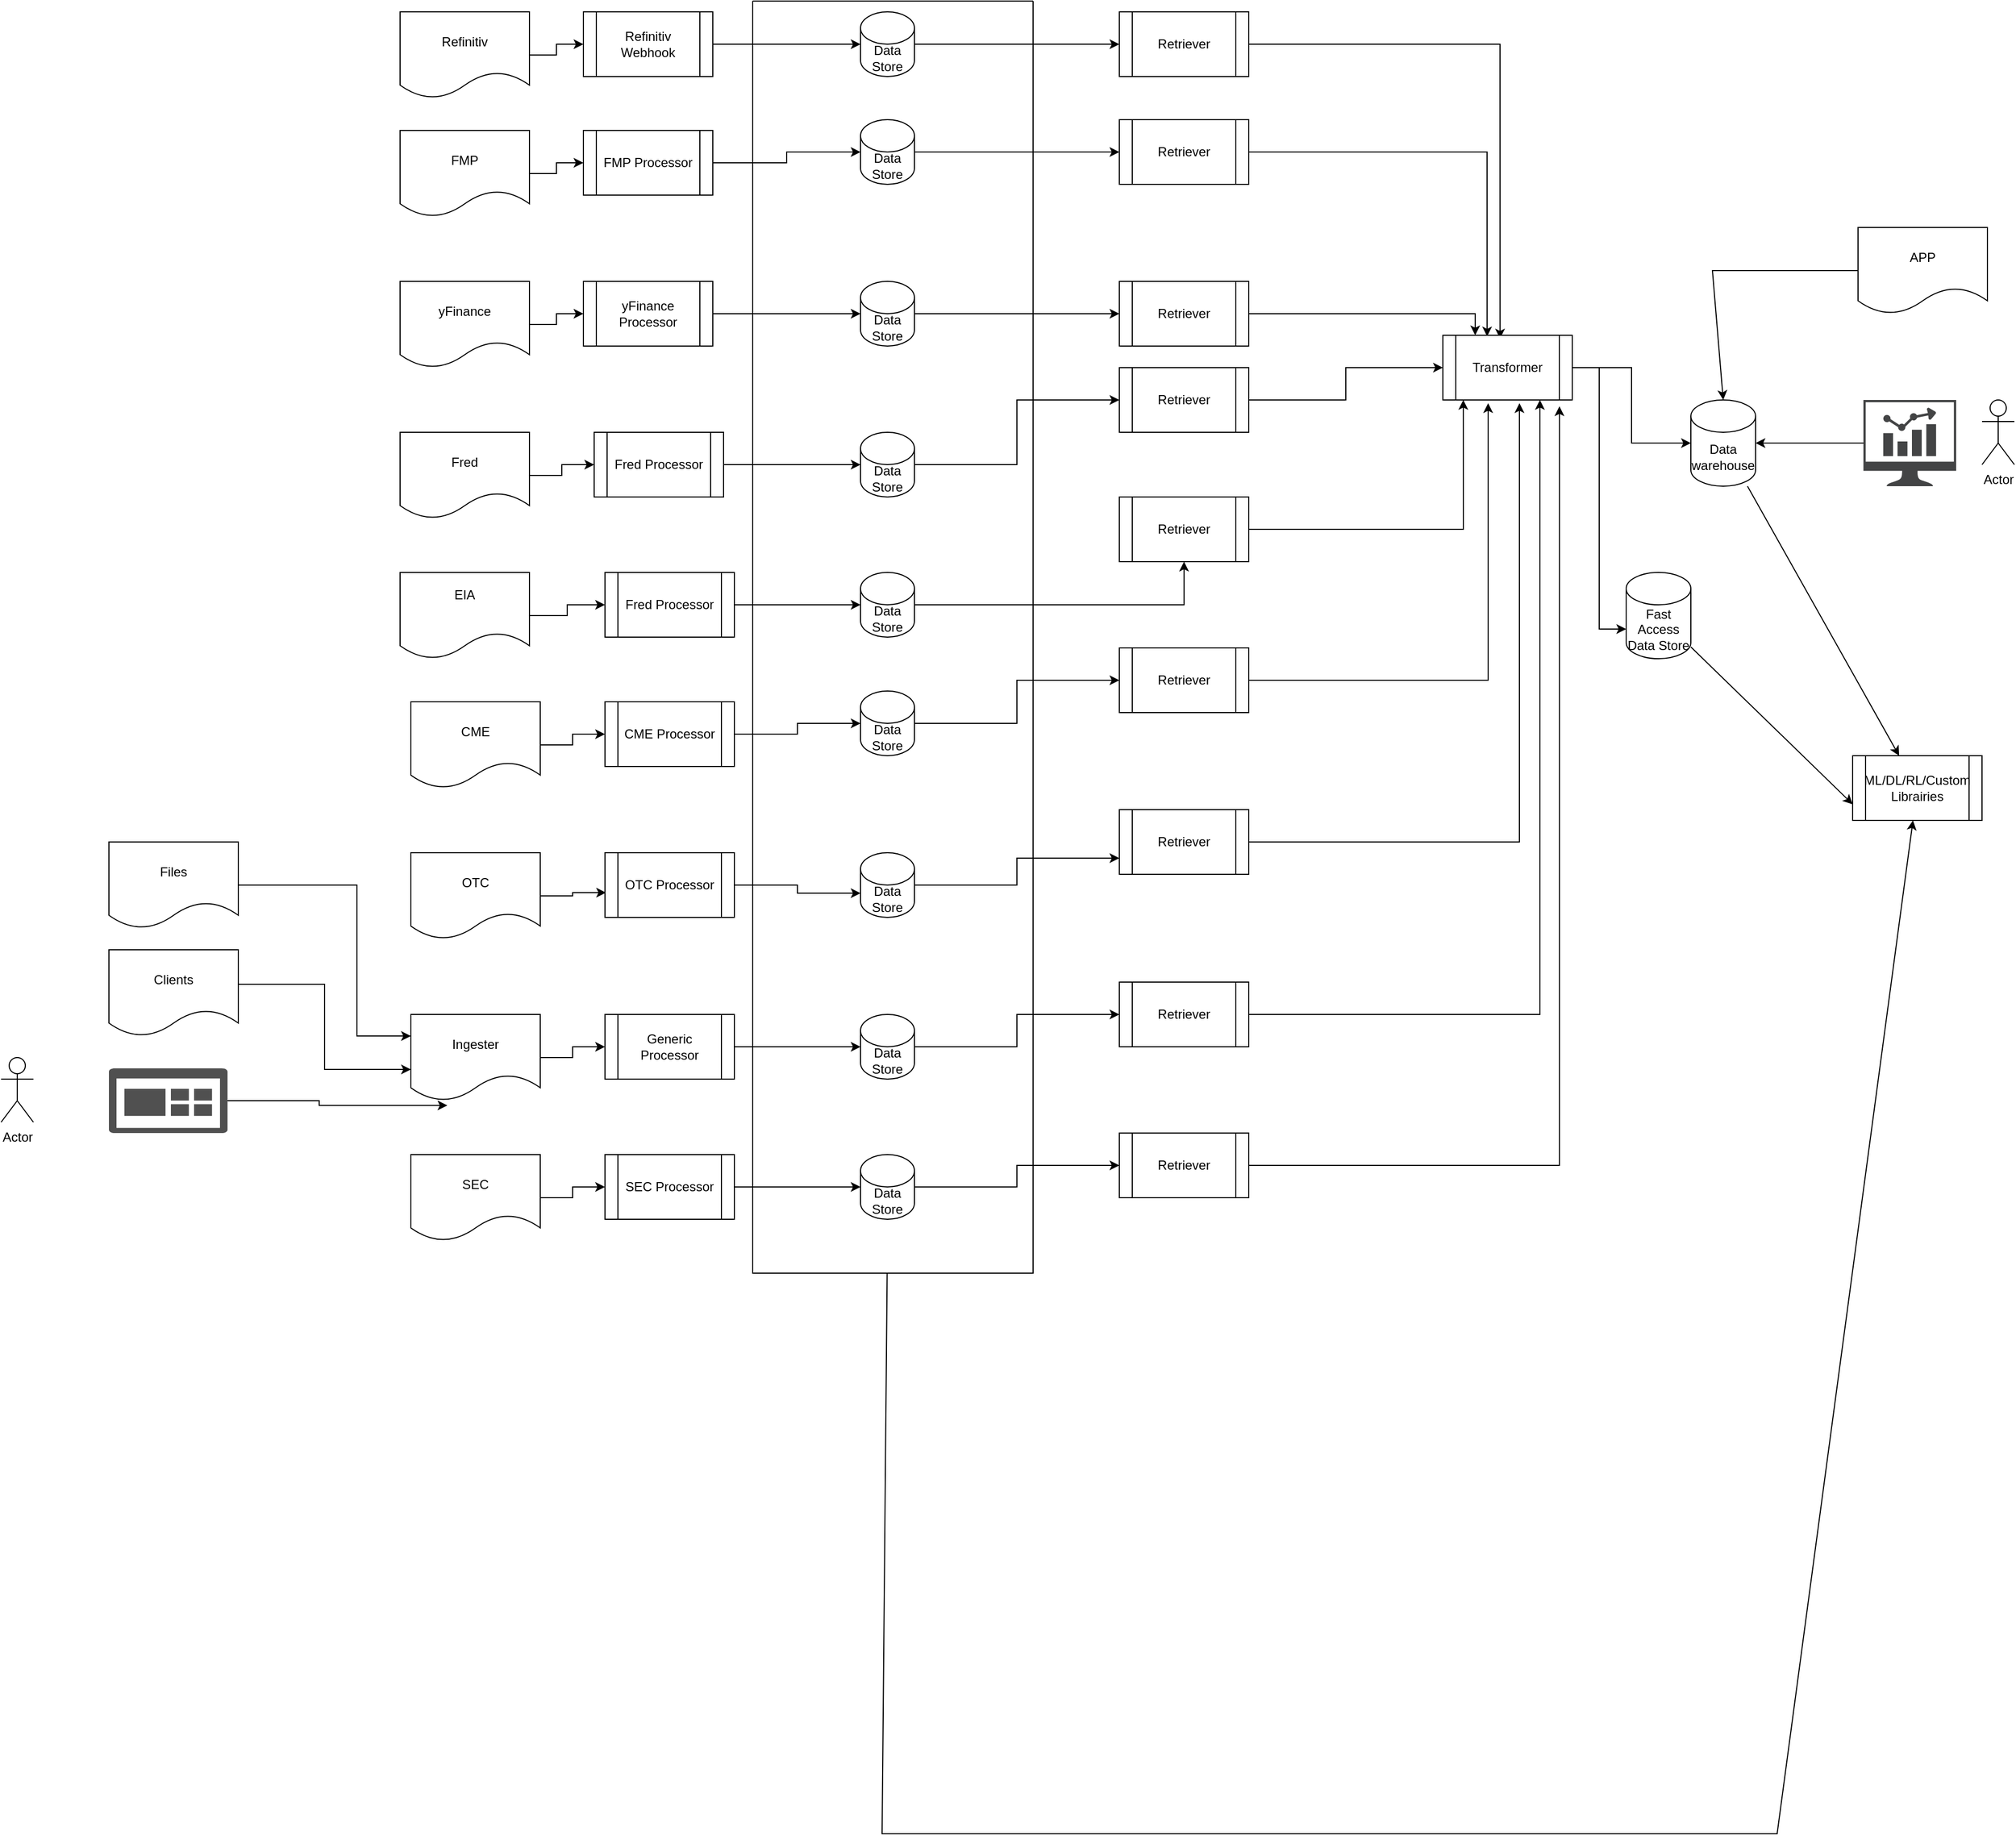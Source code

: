 <mxfile version="21.3.8" type="github">
  <diagram name="Page-1" id="DdglLA1FlACnbnPZemxv">
    <mxGraphModel dx="3718" dy="1508" grid="1" gridSize="10" guides="1" tooltips="1" connect="1" arrows="1" fold="1" page="1" pageScale="1" pageWidth="850" pageHeight="1100" math="0" shadow="0">
      <root>
        <mxCell id="0" />
        <mxCell id="1" parent="0" />
        <mxCell id="RXKl2mWZEcMrvazzEgIa-30" style="edgeStyle=orthogonalEdgeStyle;rounded=0;orthogonalLoop=1;jettySize=auto;html=1;entryX=0;entryY=0.5;entryDx=0;entryDy=0;" edge="1" parent="1" source="RXKl2mWZEcMrvazzEgIa-7" target="RXKl2mWZEcMrvazzEgIa-24">
          <mxGeometry relative="1" as="geometry" />
        </mxCell>
        <mxCell id="RXKl2mWZEcMrvazzEgIa-7" value="&#xa;EIA&#xa;&#xa;" style="shape=document;whiteSpace=wrap;html=1;boundedLbl=1;" vertex="1" parent="1">
          <mxGeometry x="-137" y="530" width="120" height="80" as="geometry" />
        </mxCell>
        <mxCell id="RXKl2mWZEcMrvazzEgIa-29" style="edgeStyle=orthogonalEdgeStyle;rounded=0;orthogonalLoop=1;jettySize=auto;html=1;" edge="1" parent="1" source="RXKl2mWZEcMrvazzEgIa-8" target="RXKl2mWZEcMrvazzEgIa-19">
          <mxGeometry relative="1" as="geometry" />
        </mxCell>
        <mxCell id="RXKl2mWZEcMrvazzEgIa-8" value="Fred" style="shape=document;whiteSpace=wrap;html=1;boundedLbl=1;" vertex="1" parent="1">
          <mxGeometry x="-137" y="400" width="120" height="80" as="geometry" />
        </mxCell>
        <mxCell id="RXKl2mWZEcMrvazzEgIa-28" style="edgeStyle=orthogonalEdgeStyle;rounded=0;orthogonalLoop=1;jettySize=auto;html=1;entryX=0;entryY=0.5;entryDx=0;entryDy=0;" edge="1" parent="1" source="RXKl2mWZEcMrvazzEgIa-9" target="RXKl2mWZEcMrvazzEgIa-17">
          <mxGeometry relative="1" as="geometry" />
        </mxCell>
        <mxCell id="RXKl2mWZEcMrvazzEgIa-9" value="yFinance" style="shape=document;whiteSpace=wrap;html=1;boundedLbl=1;" vertex="1" parent="1">
          <mxGeometry x="-137" y="260" width="120" height="80" as="geometry" />
        </mxCell>
        <mxCell id="RXKl2mWZEcMrvazzEgIa-27" style="edgeStyle=orthogonalEdgeStyle;rounded=0;orthogonalLoop=1;jettySize=auto;html=1;entryX=0;entryY=0.5;entryDx=0;entryDy=0;" edge="1" parent="1" source="RXKl2mWZEcMrvazzEgIa-10" target="RXKl2mWZEcMrvazzEgIa-16">
          <mxGeometry relative="1" as="geometry" />
        </mxCell>
        <mxCell id="RXKl2mWZEcMrvazzEgIa-10" value="FMP" style="shape=document;whiteSpace=wrap;html=1;boundedLbl=1;" vertex="1" parent="1">
          <mxGeometry x="-137" y="120" width="120" height="80" as="geometry" />
        </mxCell>
        <mxCell id="RXKl2mWZEcMrvazzEgIa-26" style="edgeStyle=orthogonalEdgeStyle;rounded=0;orthogonalLoop=1;jettySize=auto;html=1;" edge="1" parent="1" source="RXKl2mWZEcMrvazzEgIa-11" target="RXKl2mWZEcMrvazzEgIa-15">
          <mxGeometry relative="1" as="geometry" />
        </mxCell>
        <mxCell id="RXKl2mWZEcMrvazzEgIa-11" value="Refinitiv" style="shape=document;whiteSpace=wrap;html=1;boundedLbl=1;" vertex="1" parent="1">
          <mxGeometry x="-137" y="10" width="120" height="80" as="geometry" />
        </mxCell>
        <mxCell id="RXKl2mWZEcMrvazzEgIa-31" style="edgeStyle=orthogonalEdgeStyle;rounded=0;orthogonalLoop=1;jettySize=auto;html=1;entryX=0;entryY=0.5;entryDx=0;entryDy=0;" edge="1" parent="1" source="RXKl2mWZEcMrvazzEgIa-12" target="RXKl2mWZEcMrvazzEgIa-23">
          <mxGeometry relative="1" as="geometry" />
        </mxCell>
        <mxCell id="RXKl2mWZEcMrvazzEgIa-12" value="CME" style="shape=document;whiteSpace=wrap;html=1;boundedLbl=1;" vertex="1" parent="1">
          <mxGeometry x="-127" y="650" width="120" height="80" as="geometry" />
        </mxCell>
        <mxCell id="RXKl2mWZEcMrvazzEgIa-32" style="edgeStyle=orthogonalEdgeStyle;rounded=0;orthogonalLoop=1;jettySize=auto;html=1;entryX=0.008;entryY=0.617;entryDx=0;entryDy=0;entryPerimeter=0;" edge="1" parent="1" source="RXKl2mWZEcMrvazzEgIa-13" target="RXKl2mWZEcMrvazzEgIa-22">
          <mxGeometry relative="1" as="geometry" />
        </mxCell>
        <mxCell id="RXKl2mWZEcMrvazzEgIa-13" value="OTC" style="shape=document;whiteSpace=wrap;html=1;boundedLbl=1;" vertex="1" parent="1">
          <mxGeometry x="-127" y="790" width="120" height="80" as="geometry" />
        </mxCell>
        <mxCell id="RXKl2mWZEcMrvazzEgIa-33" style="edgeStyle=orthogonalEdgeStyle;rounded=0;orthogonalLoop=1;jettySize=auto;html=1;entryX=0;entryY=0.5;entryDx=0;entryDy=0;" edge="1" parent="1" source="RXKl2mWZEcMrvazzEgIa-14" target="RXKl2mWZEcMrvazzEgIa-25">
          <mxGeometry relative="1" as="geometry" />
        </mxCell>
        <mxCell id="RXKl2mWZEcMrvazzEgIa-14" value="Ingester" style="shape=document;whiteSpace=wrap;html=1;boundedLbl=1;" vertex="1" parent="1">
          <mxGeometry x="-127" y="940" width="120" height="80" as="geometry" />
        </mxCell>
        <mxCell id="RXKl2mWZEcMrvazzEgIa-43" style="edgeStyle=orthogonalEdgeStyle;rounded=0;orthogonalLoop=1;jettySize=auto;html=1;" edge="1" parent="1" source="RXKl2mWZEcMrvazzEgIa-15" target="RXKl2mWZEcMrvazzEgIa-38">
          <mxGeometry relative="1" as="geometry" />
        </mxCell>
        <mxCell id="RXKl2mWZEcMrvazzEgIa-15" value="Refinitiv Webhook" style="shape=process;whiteSpace=wrap;html=1;backgroundOutline=1;" vertex="1" parent="1">
          <mxGeometry x="33" y="10" width="120" height="60" as="geometry" />
        </mxCell>
        <mxCell id="RXKl2mWZEcMrvazzEgIa-44" style="edgeStyle=orthogonalEdgeStyle;rounded=0;orthogonalLoop=1;jettySize=auto;html=1;" edge="1" parent="1" source="RXKl2mWZEcMrvazzEgIa-16" target="RXKl2mWZEcMrvazzEgIa-40">
          <mxGeometry relative="1" as="geometry" />
        </mxCell>
        <mxCell id="RXKl2mWZEcMrvazzEgIa-16" value="FMP Processor" style="shape=process;whiteSpace=wrap;html=1;backgroundOutline=1;" vertex="1" parent="1">
          <mxGeometry x="33" y="120" width="120" height="60" as="geometry" />
        </mxCell>
        <mxCell id="RXKl2mWZEcMrvazzEgIa-45" style="edgeStyle=orthogonalEdgeStyle;rounded=0;orthogonalLoop=1;jettySize=auto;html=1;" edge="1" parent="1" source="RXKl2mWZEcMrvazzEgIa-17" target="RXKl2mWZEcMrvazzEgIa-41">
          <mxGeometry relative="1" as="geometry" />
        </mxCell>
        <mxCell id="RXKl2mWZEcMrvazzEgIa-17" value="yFinance Processor" style="shape=process;whiteSpace=wrap;html=1;backgroundOutline=1;" vertex="1" parent="1">
          <mxGeometry x="33" y="260" width="120" height="60" as="geometry" />
        </mxCell>
        <mxCell id="RXKl2mWZEcMrvazzEgIa-46" style="edgeStyle=orthogonalEdgeStyle;rounded=0;orthogonalLoop=1;jettySize=auto;html=1;entryX=0;entryY=0.5;entryDx=0;entryDy=0;entryPerimeter=0;" edge="1" parent="1" source="RXKl2mWZEcMrvazzEgIa-19" target="RXKl2mWZEcMrvazzEgIa-39">
          <mxGeometry relative="1" as="geometry" />
        </mxCell>
        <mxCell id="RXKl2mWZEcMrvazzEgIa-19" value="Fred Processor" style="shape=process;whiteSpace=wrap;html=1;backgroundOutline=1;" vertex="1" parent="1">
          <mxGeometry x="43" y="400" width="120" height="60" as="geometry" />
        </mxCell>
        <mxCell id="RXKl2mWZEcMrvazzEgIa-49" style="edgeStyle=orthogonalEdgeStyle;rounded=0;orthogonalLoop=1;jettySize=auto;html=1;entryX=0;entryY=0;entryDx=0;entryDy=37.5;entryPerimeter=0;" edge="1" parent="1" source="RXKl2mWZEcMrvazzEgIa-22" target="RXKl2mWZEcMrvazzEgIa-34">
          <mxGeometry relative="1" as="geometry" />
        </mxCell>
        <mxCell id="RXKl2mWZEcMrvazzEgIa-22" value="OTC Processor" style="shape=process;whiteSpace=wrap;html=1;backgroundOutline=1;" vertex="1" parent="1">
          <mxGeometry x="53" y="790" width="120" height="60" as="geometry" />
        </mxCell>
        <mxCell id="RXKl2mWZEcMrvazzEgIa-48" style="edgeStyle=orthogonalEdgeStyle;rounded=0;orthogonalLoop=1;jettySize=auto;html=1;" edge="1" parent="1" source="RXKl2mWZEcMrvazzEgIa-23" target="RXKl2mWZEcMrvazzEgIa-36">
          <mxGeometry relative="1" as="geometry" />
        </mxCell>
        <mxCell id="RXKl2mWZEcMrvazzEgIa-23" value="CME Processor" style="shape=process;whiteSpace=wrap;html=1;backgroundOutline=1;" vertex="1" parent="1">
          <mxGeometry x="53" y="650" width="120" height="60" as="geometry" />
        </mxCell>
        <mxCell id="RXKl2mWZEcMrvazzEgIa-47" style="edgeStyle=orthogonalEdgeStyle;rounded=0;orthogonalLoop=1;jettySize=auto;html=1;" edge="1" parent="1" source="RXKl2mWZEcMrvazzEgIa-24" target="RXKl2mWZEcMrvazzEgIa-37">
          <mxGeometry relative="1" as="geometry" />
        </mxCell>
        <mxCell id="RXKl2mWZEcMrvazzEgIa-24" value="Fred Processor" style="shape=process;whiteSpace=wrap;html=1;backgroundOutline=1;" vertex="1" parent="1">
          <mxGeometry x="53" y="530" width="120" height="60" as="geometry" />
        </mxCell>
        <mxCell id="RXKl2mWZEcMrvazzEgIa-95" style="edgeStyle=orthogonalEdgeStyle;rounded=0;orthogonalLoop=1;jettySize=auto;html=1;" edge="1" parent="1" source="RXKl2mWZEcMrvazzEgIa-25" target="RXKl2mWZEcMrvazzEgIa-35">
          <mxGeometry relative="1" as="geometry" />
        </mxCell>
        <mxCell id="RXKl2mWZEcMrvazzEgIa-25" value="Generic Processor" style="shape=process;whiteSpace=wrap;html=1;backgroundOutline=1;" vertex="1" parent="1">
          <mxGeometry x="53" y="940" width="120" height="60" as="geometry" />
        </mxCell>
        <mxCell id="RXKl2mWZEcMrvazzEgIa-63" style="edgeStyle=orthogonalEdgeStyle;rounded=0;orthogonalLoop=1;jettySize=auto;html=1;entryX=0;entryY=0.75;entryDx=0;entryDy=0;" edge="1" parent="1" source="RXKl2mWZEcMrvazzEgIa-34" target="RXKl2mWZEcMrvazzEgIa-60">
          <mxGeometry relative="1" as="geometry" />
        </mxCell>
        <mxCell id="RXKl2mWZEcMrvazzEgIa-34" value="Data Store" style="shape=cylinder3;whiteSpace=wrap;html=1;boundedLbl=1;backgroundOutline=1;size=15;" vertex="1" parent="1">
          <mxGeometry x="290" y="790" width="50" height="60" as="geometry" />
        </mxCell>
        <mxCell id="RXKl2mWZEcMrvazzEgIa-62" style="edgeStyle=orthogonalEdgeStyle;rounded=0;orthogonalLoop=1;jettySize=auto;html=1;entryX=0;entryY=0.5;entryDx=0;entryDy=0;" edge="1" parent="1" source="RXKl2mWZEcMrvazzEgIa-35" target="RXKl2mWZEcMrvazzEgIa-61">
          <mxGeometry relative="1" as="geometry" />
        </mxCell>
        <mxCell id="RXKl2mWZEcMrvazzEgIa-35" value="Data Store" style="shape=cylinder3;whiteSpace=wrap;html=1;boundedLbl=1;backgroundOutline=1;size=15;" vertex="1" parent="1">
          <mxGeometry x="290" y="940" width="50" height="60" as="geometry" />
        </mxCell>
        <mxCell id="RXKl2mWZEcMrvazzEgIa-64" style="edgeStyle=orthogonalEdgeStyle;rounded=0;orthogonalLoop=1;jettySize=auto;html=1;entryX=0;entryY=0.5;entryDx=0;entryDy=0;" edge="1" parent="1" source="RXKl2mWZEcMrvazzEgIa-36" target="RXKl2mWZEcMrvazzEgIa-59">
          <mxGeometry relative="1" as="geometry" />
        </mxCell>
        <mxCell id="RXKl2mWZEcMrvazzEgIa-36" value="Data Store" style="shape=cylinder3;whiteSpace=wrap;html=1;boundedLbl=1;backgroundOutline=1;size=15;" vertex="1" parent="1">
          <mxGeometry x="290" y="640" width="50" height="60" as="geometry" />
        </mxCell>
        <mxCell id="RXKl2mWZEcMrvazzEgIa-65" style="edgeStyle=orthogonalEdgeStyle;rounded=0;orthogonalLoop=1;jettySize=auto;html=1;" edge="1" parent="1" source="RXKl2mWZEcMrvazzEgIa-37" target="RXKl2mWZEcMrvazzEgIa-58">
          <mxGeometry relative="1" as="geometry" />
        </mxCell>
        <mxCell id="RXKl2mWZEcMrvazzEgIa-37" value="Data Store" style="shape=cylinder3;whiteSpace=wrap;html=1;boundedLbl=1;backgroundOutline=1;size=15;" vertex="1" parent="1">
          <mxGeometry x="290" y="530" width="50" height="60" as="geometry" />
        </mxCell>
        <mxCell id="RXKl2mWZEcMrvazzEgIa-78" style="edgeStyle=orthogonalEdgeStyle;rounded=0;orthogonalLoop=1;jettySize=auto;html=1;entryX=0;entryY=0.5;entryDx=0;entryDy=0;" edge="1" parent="1" source="RXKl2mWZEcMrvazzEgIa-38" target="RXKl2mWZEcMrvazzEgIa-50">
          <mxGeometry relative="1" as="geometry" />
        </mxCell>
        <mxCell id="RXKl2mWZEcMrvazzEgIa-38" value="Data Store" style="shape=cylinder3;whiteSpace=wrap;html=1;boundedLbl=1;backgroundOutline=1;size=15;" vertex="1" parent="1">
          <mxGeometry x="290" y="10" width="50" height="60" as="geometry" />
        </mxCell>
        <mxCell id="RXKl2mWZEcMrvazzEgIa-66" style="edgeStyle=orthogonalEdgeStyle;rounded=0;orthogonalLoop=1;jettySize=auto;html=1;entryX=0;entryY=0.5;entryDx=0;entryDy=0;" edge="1" parent="1" source="RXKl2mWZEcMrvazzEgIa-39" target="RXKl2mWZEcMrvazzEgIa-57">
          <mxGeometry relative="1" as="geometry" />
        </mxCell>
        <mxCell id="RXKl2mWZEcMrvazzEgIa-39" value="Data Store" style="shape=cylinder3;whiteSpace=wrap;html=1;boundedLbl=1;backgroundOutline=1;size=15;" vertex="1" parent="1">
          <mxGeometry x="290" y="400" width="50" height="60" as="geometry" />
        </mxCell>
        <mxCell id="RXKl2mWZEcMrvazzEgIa-68" style="edgeStyle=orthogonalEdgeStyle;rounded=0;orthogonalLoop=1;jettySize=auto;html=1;entryX=0;entryY=0.5;entryDx=0;entryDy=0;" edge="1" parent="1" source="RXKl2mWZEcMrvazzEgIa-40" target="RXKl2mWZEcMrvazzEgIa-55">
          <mxGeometry relative="1" as="geometry" />
        </mxCell>
        <mxCell id="RXKl2mWZEcMrvazzEgIa-40" value="Data Store" style="shape=cylinder3;whiteSpace=wrap;html=1;boundedLbl=1;backgroundOutline=1;size=15;" vertex="1" parent="1">
          <mxGeometry x="290" y="110" width="50" height="60" as="geometry" />
        </mxCell>
        <mxCell id="RXKl2mWZEcMrvazzEgIa-67" style="edgeStyle=orthogonalEdgeStyle;rounded=0;orthogonalLoop=1;jettySize=auto;html=1;entryX=0;entryY=0.5;entryDx=0;entryDy=0;" edge="1" parent="1" source="RXKl2mWZEcMrvazzEgIa-41" target="RXKl2mWZEcMrvazzEgIa-56">
          <mxGeometry relative="1" as="geometry" />
        </mxCell>
        <mxCell id="RXKl2mWZEcMrvazzEgIa-41" value="Data Store" style="shape=cylinder3;whiteSpace=wrap;html=1;boundedLbl=1;backgroundOutline=1;size=15;" vertex="1" parent="1">
          <mxGeometry x="290" y="260" width="50" height="60" as="geometry" />
        </mxCell>
        <mxCell id="RXKl2mWZEcMrvazzEgIa-70" style="edgeStyle=orthogonalEdgeStyle;rounded=0;orthogonalLoop=1;jettySize=auto;html=1;entryX=0.442;entryY=0.05;entryDx=0;entryDy=0;entryPerimeter=0;" edge="1" parent="1" source="RXKl2mWZEcMrvazzEgIa-50" target="RXKl2mWZEcMrvazzEgIa-69">
          <mxGeometry relative="1" as="geometry" />
        </mxCell>
        <mxCell id="RXKl2mWZEcMrvazzEgIa-50" value="Retriever" style="shape=process;whiteSpace=wrap;html=1;backgroundOutline=1;" vertex="1" parent="1">
          <mxGeometry x="530" y="10" width="120" height="60" as="geometry" />
        </mxCell>
        <mxCell id="RXKl2mWZEcMrvazzEgIa-71" style="edgeStyle=orthogonalEdgeStyle;rounded=0;orthogonalLoop=1;jettySize=auto;html=1;entryX=0.342;entryY=0.017;entryDx=0;entryDy=0;entryPerimeter=0;" edge="1" parent="1" source="RXKl2mWZEcMrvazzEgIa-55" target="RXKl2mWZEcMrvazzEgIa-69">
          <mxGeometry relative="1" as="geometry" />
        </mxCell>
        <mxCell id="RXKl2mWZEcMrvazzEgIa-55" value="Retriever" style="shape=process;whiteSpace=wrap;html=1;backgroundOutline=1;" vertex="1" parent="1">
          <mxGeometry x="530" y="110" width="120" height="60" as="geometry" />
        </mxCell>
        <mxCell id="RXKl2mWZEcMrvazzEgIa-72" style="edgeStyle=orthogonalEdgeStyle;rounded=0;orthogonalLoop=1;jettySize=auto;html=1;entryX=0.25;entryY=0;entryDx=0;entryDy=0;" edge="1" parent="1" source="RXKl2mWZEcMrvazzEgIa-56" target="RXKl2mWZEcMrvazzEgIa-69">
          <mxGeometry relative="1" as="geometry">
            <mxPoint x="543" y="360" as="targetPoint" />
          </mxGeometry>
        </mxCell>
        <mxCell id="RXKl2mWZEcMrvazzEgIa-56" value="Retriever" style="shape=process;whiteSpace=wrap;html=1;backgroundOutline=1;" vertex="1" parent="1">
          <mxGeometry x="530" y="260" width="120" height="60" as="geometry" />
        </mxCell>
        <mxCell id="RXKl2mWZEcMrvazzEgIa-73" style="edgeStyle=orthogonalEdgeStyle;rounded=0;orthogonalLoop=1;jettySize=auto;html=1;entryX=0;entryY=0.5;entryDx=0;entryDy=0;" edge="1" parent="1" source="RXKl2mWZEcMrvazzEgIa-57" target="RXKl2mWZEcMrvazzEgIa-69">
          <mxGeometry relative="1" as="geometry" />
        </mxCell>
        <mxCell id="RXKl2mWZEcMrvazzEgIa-57" value="Retriever" style="shape=process;whiteSpace=wrap;html=1;backgroundOutline=1;" vertex="1" parent="1">
          <mxGeometry x="530" y="340" width="120" height="60" as="geometry" />
        </mxCell>
        <mxCell id="RXKl2mWZEcMrvazzEgIa-74" style="edgeStyle=orthogonalEdgeStyle;rounded=0;orthogonalLoop=1;jettySize=auto;html=1;entryX=0.158;entryY=1;entryDx=0;entryDy=0;entryPerimeter=0;" edge="1" parent="1" source="RXKl2mWZEcMrvazzEgIa-58" target="RXKl2mWZEcMrvazzEgIa-69">
          <mxGeometry relative="1" as="geometry" />
        </mxCell>
        <mxCell id="RXKl2mWZEcMrvazzEgIa-58" value="Retriever" style="shape=process;whiteSpace=wrap;html=1;backgroundOutline=1;" vertex="1" parent="1">
          <mxGeometry x="530" y="460" width="120" height="60" as="geometry" />
        </mxCell>
        <mxCell id="RXKl2mWZEcMrvazzEgIa-75" style="edgeStyle=orthogonalEdgeStyle;rounded=0;orthogonalLoop=1;jettySize=auto;html=1;entryX=0.35;entryY=1.05;entryDx=0;entryDy=0;entryPerimeter=0;" edge="1" parent="1" source="RXKl2mWZEcMrvazzEgIa-59" target="RXKl2mWZEcMrvazzEgIa-69">
          <mxGeometry relative="1" as="geometry" />
        </mxCell>
        <mxCell id="RXKl2mWZEcMrvazzEgIa-59" value="Retriever" style="shape=process;whiteSpace=wrap;html=1;backgroundOutline=1;" vertex="1" parent="1">
          <mxGeometry x="530" y="600" width="120" height="60" as="geometry" />
        </mxCell>
        <mxCell id="RXKl2mWZEcMrvazzEgIa-76" style="edgeStyle=orthogonalEdgeStyle;rounded=0;orthogonalLoop=1;jettySize=auto;html=1;entryX=0.592;entryY=1.05;entryDx=0;entryDy=0;entryPerimeter=0;" edge="1" parent="1" source="RXKl2mWZEcMrvazzEgIa-60" target="RXKl2mWZEcMrvazzEgIa-69">
          <mxGeometry relative="1" as="geometry" />
        </mxCell>
        <mxCell id="RXKl2mWZEcMrvazzEgIa-60" value="Retriever" style="shape=process;whiteSpace=wrap;html=1;backgroundOutline=1;" vertex="1" parent="1">
          <mxGeometry x="530" y="750" width="120" height="60" as="geometry" />
        </mxCell>
        <mxCell id="RXKl2mWZEcMrvazzEgIa-77" style="edgeStyle=orthogonalEdgeStyle;rounded=0;orthogonalLoop=1;jettySize=auto;html=1;entryX=0.75;entryY=1;entryDx=0;entryDy=0;" edge="1" parent="1" source="RXKl2mWZEcMrvazzEgIa-61" target="RXKl2mWZEcMrvazzEgIa-69">
          <mxGeometry relative="1" as="geometry" />
        </mxCell>
        <mxCell id="RXKl2mWZEcMrvazzEgIa-61" value="Retriever" style="shape=process;whiteSpace=wrap;html=1;backgroundOutline=1;" vertex="1" parent="1">
          <mxGeometry x="530" y="910" width="120" height="60" as="geometry" />
        </mxCell>
        <mxCell id="RXKl2mWZEcMrvazzEgIa-80" style="edgeStyle=orthogonalEdgeStyle;rounded=0;orthogonalLoop=1;jettySize=auto;html=1;entryX=0;entryY=0;entryDx=0;entryDy=52.5;entryPerimeter=0;" edge="1" parent="1" source="RXKl2mWZEcMrvazzEgIa-69" target="RXKl2mWZEcMrvazzEgIa-79">
          <mxGeometry relative="1" as="geometry" />
        </mxCell>
        <mxCell id="RXKl2mWZEcMrvazzEgIa-82" style="edgeStyle=orthogonalEdgeStyle;rounded=0;orthogonalLoop=1;jettySize=auto;html=1;" edge="1" parent="1" source="RXKl2mWZEcMrvazzEgIa-69" target="RXKl2mWZEcMrvazzEgIa-81">
          <mxGeometry relative="1" as="geometry" />
        </mxCell>
        <mxCell id="RXKl2mWZEcMrvazzEgIa-69" value="Transformer" style="shape=process;whiteSpace=wrap;html=1;backgroundOutline=1;" vertex="1" parent="1">
          <mxGeometry x="830" y="310" width="120" height="60" as="geometry" />
        </mxCell>
        <mxCell id="RXKl2mWZEcMrvazzEgIa-132" style="edgeStyle=none;rounded=0;orthogonalLoop=1;jettySize=auto;html=1;entryX=0;entryY=0.75;entryDx=0;entryDy=0;" edge="1" parent="1" source="RXKl2mWZEcMrvazzEgIa-79" target="RXKl2mWZEcMrvazzEgIa-119">
          <mxGeometry relative="1" as="geometry" />
        </mxCell>
        <mxCell id="RXKl2mWZEcMrvazzEgIa-79" value="Fast Access Data Store" style="shape=cylinder3;whiteSpace=wrap;html=1;boundedLbl=1;backgroundOutline=1;size=15;" vertex="1" parent="1">
          <mxGeometry x="1000" y="530" width="60" height="80" as="geometry" />
        </mxCell>
        <mxCell id="RXKl2mWZEcMrvazzEgIa-130" style="edgeStyle=none;rounded=0;orthogonalLoop=1;jettySize=auto;html=1;" edge="1" parent="1" source="RXKl2mWZEcMrvazzEgIa-81" target="RXKl2mWZEcMrvazzEgIa-119">
          <mxGeometry relative="1" as="geometry" />
        </mxCell>
        <mxCell id="RXKl2mWZEcMrvazzEgIa-81" value="Data warehouse" style="shape=cylinder3;whiteSpace=wrap;html=1;boundedLbl=1;backgroundOutline=1;size=15;" vertex="1" parent="1">
          <mxGeometry x="1060" y="370" width="60" height="80" as="geometry" />
        </mxCell>
        <mxCell id="RXKl2mWZEcMrvazzEgIa-84" style="edgeStyle=orthogonalEdgeStyle;rounded=0;orthogonalLoop=1;jettySize=auto;html=1;entryX=0;entryY=0.25;entryDx=0;entryDy=0;" edge="1" parent="1" source="RXKl2mWZEcMrvazzEgIa-83" target="RXKl2mWZEcMrvazzEgIa-14">
          <mxGeometry relative="1" as="geometry">
            <Array as="points">
              <mxPoint x="-177" y="820" />
              <mxPoint x="-177" y="960" />
            </Array>
          </mxGeometry>
        </mxCell>
        <mxCell id="RXKl2mWZEcMrvazzEgIa-83" value="Files" style="shape=document;whiteSpace=wrap;html=1;boundedLbl=1;" vertex="1" parent="1">
          <mxGeometry x="-407" y="780" width="120" height="80" as="geometry" />
        </mxCell>
        <mxCell id="RXKl2mWZEcMrvazzEgIa-86" style="edgeStyle=orthogonalEdgeStyle;rounded=0;orthogonalLoop=1;jettySize=auto;html=1;entryX=0;entryY=0.638;entryDx=0;entryDy=0;entryPerimeter=0;exitX=0.992;exitY=0.4;exitDx=0;exitDy=0;exitPerimeter=0;" edge="1" parent="1" source="RXKl2mWZEcMrvazzEgIa-87" target="RXKl2mWZEcMrvazzEgIa-14">
          <mxGeometry relative="1" as="geometry">
            <mxPoint x="-277" y="940" as="sourcePoint" />
          </mxGeometry>
        </mxCell>
        <mxCell id="RXKl2mWZEcMrvazzEgIa-87" value="Clients" style="shape=document;whiteSpace=wrap;html=1;boundedLbl=1;" vertex="1" parent="1">
          <mxGeometry x="-407" y="880" width="120" height="80" as="geometry" />
        </mxCell>
        <mxCell id="RXKl2mWZEcMrvazzEgIa-90" style="edgeStyle=orthogonalEdgeStyle;rounded=0;orthogonalLoop=1;jettySize=auto;html=1;entryX=1;entryY=0.5;entryDx=0;entryDy=0;entryPerimeter=0;" edge="1" parent="1" source="RXKl2mWZEcMrvazzEgIa-89" target="RXKl2mWZEcMrvazzEgIa-81">
          <mxGeometry relative="1" as="geometry" />
        </mxCell>
        <mxCell id="RXKl2mWZEcMrvazzEgIa-89" value="" style="sketch=0;pointerEvents=1;shadow=0;dashed=0;html=1;strokeColor=none;fillColor=#434445;aspect=fixed;labelPosition=center;verticalLabelPosition=bottom;verticalAlign=top;align=center;outlineConnect=0;shape=mxgraph.vvd.nsx_dashboard;" vertex="1" parent="1">
          <mxGeometry x="1220" y="370" width="86.02" height="80" as="geometry" />
        </mxCell>
        <mxCell id="RXKl2mWZEcMrvazzEgIa-93" style="edgeStyle=orthogonalEdgeStyle;rounded=0;orthogonalLoop=1;jettySize=auto;html=1;entryX=0;entryY=0.5;entryDx=0;entryDy=0;" edge="1" parent="1" source="RXKl2mWZEcMrvazzEgIa-91" target="RXKl2mWZEcMrvazzEgIa-92">
          <mxGeometry relative="1" as="geometry" />
        </mxCell>
        <mxCell id="RXKl2mWZEcMrvazzEgIa-91" value="SEC" style="shape=document;whiteSpace=wrap;html=1;boundedLbl=1;" vertex="1" parent="1">
          <mxGeometry x="-127" y="1070" width="120" height="80" as="geometry" />
        </mxCell>
        <mxCell id="RXKl2mWZEcMrvazzEgIa-97" style="edgeStyle=orthogonalEdgeStyle;rounded=0;orthogonalLoop=1;jettySize=auto;html=1;entryX=0;entryY=0.5;entryDx=0;entryDy=0;entryPerimeter=0;" edge="1" parent="1" source="RXKl2mWZEcMrvazzEgIa-92" target="RXKl2mWZEcMrvazzEgIa-96">
          <mxGeometry relative="1" as="geometry" />
        </mxCell>
        <mxCell id="RXKl2mWZEcMrvazzEgIa-92" value="SEC Processor" style="shape=process;whiteSpace=wrap;html=1;backgroundOutline=1;" vertex="1" parent="1">
          <mxGeometry x="53" y="1070" width="120" height="60" as="geometry" />
        </mxCell>
        <mxCell id="RXKl2mWZEcMrvazzEgIa-99" style="edgeStyle=orthogonalEdgeStyle;rounded=0;orthogonalLoop=1;jettySize=auto;html=1;" edge="1" parent="1" source="RXKl2mWZEcMrvazzEgIa-96" target="RXKl2mWZEcMrvazzEgIa-98">
          <mxGeometry relative="1" as="geometry" />
        </mxCell>
        <mxCell id="RXKl2mWZEcMrvazzEgIa-96" value="Data Store" style="shape=cylinder3;whiteSpace=wrap;html=1;boundedLbl=1;backgroundOutline=1;size=15;" vertex="1" parent="1">
          <mxGeometry x="290" y="1070" width="50" height="60" as="geometry" />
        </mxCell>
        <mxCell id="RXKl2mWZEcMrvazzEgIa-100" style="edgeStyle=orthogonalEdgeStyle;rounded=0;orthogonalLoop=1;jettySize=auto;html=1;entryX=0.901;entryY=1.098;entryDx=0;entryDy=0;entryPerimeter=0;" edge="1" parent="1" source="RXKl2mWZEcMrvazzEgIa-98" target="RXKl2mWZEcMrvazzEgIa-69">
          <mxGeometry relative="1" as="geometry" />
        </mxCell>
        <mxCell id="RXKl2mWZEcMrvazzEgIa-98" value="Retriever" style="shape=process;whiteSpace=wrap;html=1;backgroundOutline=1;" vertex="1" parent="1">
          <mxGeometry x="530" y="1050" width="120" height="60" as="geometry" />
        </mxCell>
        <mxCell id="RXKl2mWZEcMrvazzEgIa-101" value="Actor" style="shape=umlActor;verticalLabelPosition=bottom;verticalAlign=top;html=1;outlineConnect=0;" vertex="1" parent="1">
          <mxGeometry x="1330" y="370" width="30" height="60" as="geometry" />
        </mxCell>
        <mxCell id="RXKl2mWZEcMrvazzEgIa-116" style="edgeStyle=orthogonalEdgeStyle;rounded=0;orthogonalLoop=1;jettySize=auto;html=1;entryX=0.282;entryY=1.055;entryDx=0;entryDy=0;entryPerimeter=0;" edge="1" parent="1" source="RXKl2mWZEcMrvazzEgIa-115" target="RXKl2mWZEcMrvazzEgIa-14">
          <mxGeometry relative="1" as="geometry" />
        </mxCell>
        <mxCell id="RXKl2mWZEcMrvazzEgIa-115" value="" style="sketch=0;pointerEvents=1;shadow=0;dashed=0;html=1;strokeColor=none;labelPosition=center;verticalLabelPosition=bottom;verticalAlign=top;align=center;fillColor=#505050;shape=mxgraph.mscae.oms.dashboard" vertex="1" parent="1">
          <mxGeometry x="-407" y="990" width="110" height="60" as="geometry" />
        </mxCell>
        <mxCell id="RXKl2mWZEcMrvazzEgIa-117" value="Actor" style="shape=umlActor;verticalLabelPosition=bottom;verticalAlign=top;html=1;outlineConnect=0;" vertex="1" parent="1">
          <mxGeometry x="-507" y="980" width="30" height="60" as="geometry" />
        </mxCell>
        <mxCell id="RXKl2mWZEcMrvazzEgIa-119" value="ML/DL/RL/Custom Librairies" style="shape=process;whiteSpace=wrap;html=1;backgroundOutline=1;" vertex="1" parent="1">
          <mxGeometry x="1210" y="700" width="120" height="60" as="geometry" />
        </mxCell>
        <mxCell id="RXKl2mWZEcMrvazzEgIa-129" style="edgeStyle=none;rounded=0;orthogonalLoop=1;jettySize=auto;html=1;" edge="1" parent="1" source="RXKl2mWZEcMrvazzEgIa-128" target="RXKl2mWZEcMrvazzEgIa-119">
          <mxGeometry relative="1" as="geometry">
            <Array as="points">
              <mxPoint x="310" y="1700" />
              <mxPoint x="1140" y="1700" />
            </Array>
          </mxGeometry>
        </mxCell>
        <mxCell id="RXKl2mWZEcMrvazzEgIa-128" value="" style="swimlane;startSize=0;" vertex="1" parent="1">
          <mxGeometry x="190" width="260" height="1180" as="geometry" />
        </mxCell>
        <mxCell id="RXKl2mWZEcMrvazzEgIa-134" style="edgeStyle=none;rounded=0;orthogonalLoop=1;jettySize=auto;html=1;entryX=0.5;entryY=0;entryDx=0;entryDy=0;entryPerimeter=0;" edge="1" parent="1" source="RXKl2mWZEcMrvazzEgIa-133" target="RXKl2mWZEcMrvazzEgIa-81">
          <mxGeometry relative="1" as="geometry">
            <Array as="points">
              <mxPoint x="1080" y="250" />
            </Array>
          </mxGeometry>
        </mxCell>
        <mxCell id="RXKl2mWZEcMrvazzEgIa-133" value="APP" style="shape=document;whiteSpace=wrap;html=1;boundedLbl=1;" vertex="1" parent="1">
          <mxGeometry x="1215" y="210" width="120" height="80" as="geometry" />
        </mxCell>
      </root>
    </mxGraphModel>
  </diagram>
</mxfile>

